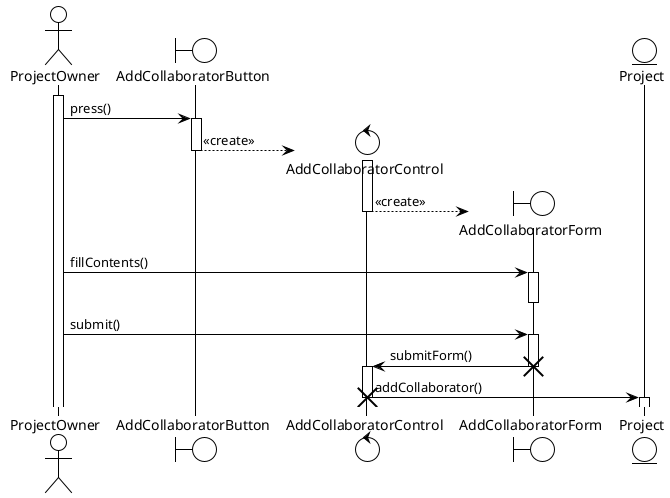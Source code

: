 @startuml AddCollaborator
!theme plain
actor ProjectOwner as po
boundary AddCollaboratorButton as acb
control AddCollaboratorControl as acc
boundary AddCollaboratorForm as acf
entity Project as p

activate po

po -> acb : press()
activate acb

create acc
acb --> acc : <<create>>
deactivate acb
activate acc

create acf
acc --> acf : <<create>>
deactivate acc

po -> acf : fillContents()
activate acf
deactivate acf

po -> acf : submit()
activate acf

acf -> acc : submitForm()
destroy acf
activate acc

acc -> p : addCollaborator()
destroy acc
activate p
deactivate p
@enduml